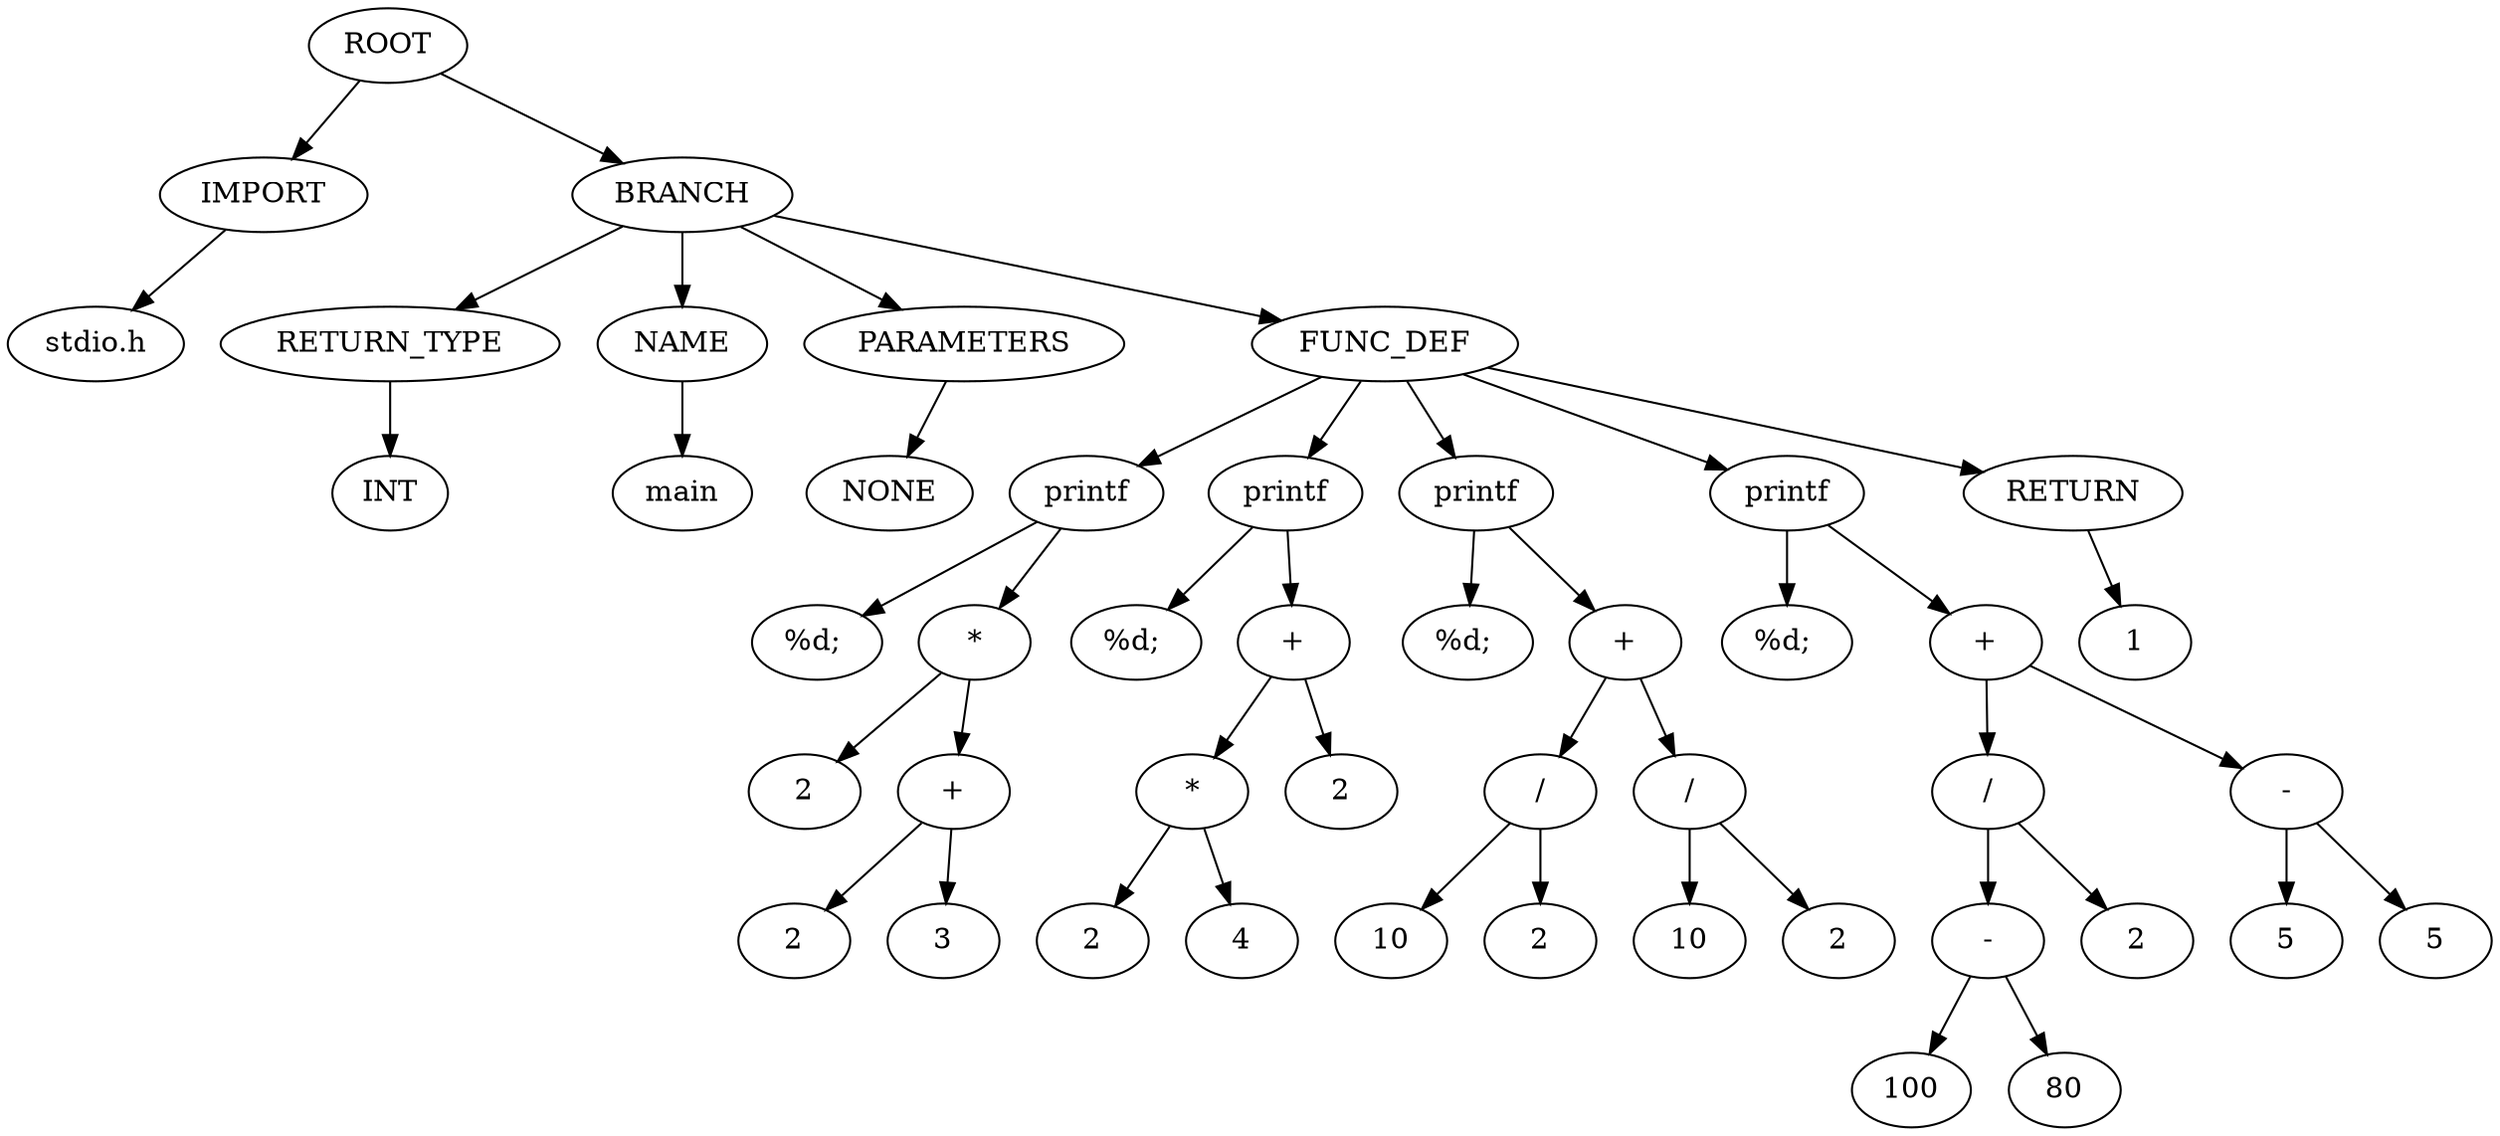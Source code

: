 strict digraph G{
l11[label = "IMPORT"]
l111[label = "BRANCH"]
"ROOT"->"l11"
l11131[label = "stdio.h"]
"l11"->l11131
"ROOT"->"l111"
l111331[label = "RETURN_TYPE"]
l1113311[label = "NAME"]
l11133111[label = "PARAMETERS"]
l111331111[label = "FUNC_DEF"]
"l111"->"l111331"
l11133111131[label = "INT"]
"l111331"->l11133111131
"l111"->"l1113311"
l111331111331[label = "main"]
"l1113311"->l111331111331
"l111"->"l11133111"
l1113311113331[label = "NONE"]
"l11133111"->l1113311113331
"l111"->"l111331111"
l11133111133331[label = "printf"]
l111331111333311[label = "printf"]
l1113311113333111[label = "printf"]
l11133111133331111[label = "printf"]
l111331111333311111[label = "RETURN"]
"l111331111"->"l11133111133331"
l11133111133331111131[label = "%d; "]
l111331111333311111311[label = "*"]
"l11133111133331"->l11133111133331111131
"l11133111133331"->"l111331111333311111311"
l111331111333311111311331[label = "2"]
l1113311113333111113113311[label = "+"]
"l111331111333311111311"->l111331111333311111311331
"l111331111333311111311"->"l1113311113333111113113311"
l1113311113333111113113311331[label = "2"]
l11133111133331111131133113311[label = "3"]
"l1113311113333111113113311"->l1113311113333111113113311331
"l1113311113333111113113311"->l11133111133331111131133113311
"l111331111"->"l111331111333311"
l111331111333311111331[label = "%d; "]
l1113311113333111113311[label = "+"]
"l111331111333311"->l111331111333311111331
"l111331111333311"->"l1113311113333111113311"
l1113311113333111113311331[label = "*"]
l11133111133331111133113311[label = "2"]
"l1113311113333111113311"->"l1113311113333111113311331"
l1113311113333111113311331131[label = "2"]
l11133111133331111133113311311[label = "4"]
"l1113311113333111113311331"->l1113311113333111113311331131
"l1113311113333111113311331"->l11133111133331111133113311311
"l1113311113333111113311"->l11133111133331111133113311
"l111331111"->"l1113311113333111"
l1113311113333111113331[label = "%d; "]
l11133111133331111133311[label = "+"]
"l1113311113333111"->l1113311113333111113331
"l1113311113333111"->"l11133111133331111133311"
l11133111133331111133311331[label = "/"]
l111331111333311111333113311[label = "/"]
"l11133111133331111133311"->"l11133111133331111133311331"
l11133111133331111133311331131[label = "10"]
l111331111333311111333113311311[label = "2"]
"l11133111133331111133311331"->l11133111133331111133311331131
"l11133111133331111133311331"->l111331111333311111333113311311
"l11133111133331111133311"->"l111331111333311111333113311"
l111331111333311111333113311331[label = "10"]
l1113311113333111113331133113311[label = "2"]
"l111331111333311111333113311"->l111331111333311111333113311331
"l111331111333311111333113311"->l1113311113333111113331133113311
"l111331111"->"l11133111133331111"
l11133111133331111133331[label = "%d; "]
l111331111333311111333311[label = "+"]
"l11133111133331111"->l11133111133331111133331
"l11133111133331111"->"l111331111333311111333311"
l111331111333311111333311331[label = "/"]
l1113311113333111113333113311[label = "-"]
"l111331111333311111333311"->"l111331111333311111333311331"
l111331111333311111333311331131[label = "-"]
l1113311113333111113333113311311[label = "2"]
"l111331111333311111333311331"->"l111331111333311111333311331131"
l111331111333311111333311331131131[label = "100"]
l1113311113333111113333113311311311[label = "80"]
"l111331111333311111333311331131"->l111331111333311111333311331131131
"l111331111333311111333311331131"->l1113311113333111113333113311311311
"l111331111333311111333311331"->l1113311113333111113333113311311
"l111331111333311111333311"->"l1113311113333111113333113311"
l1113311113333111113333113311331[label = "5"]
l11133111133331111133331133113311[label = "5"]
"l1113311113333111113333113311"->l1113311113333111113333113311331
"l1113311113333111113333113311"->l11133111133331111133331133113311
"l111331111"->"l111331111333311111"
l111331111333311111333331[label = "1"]
"l111331111333311111"->l111331111333311111333331
}
